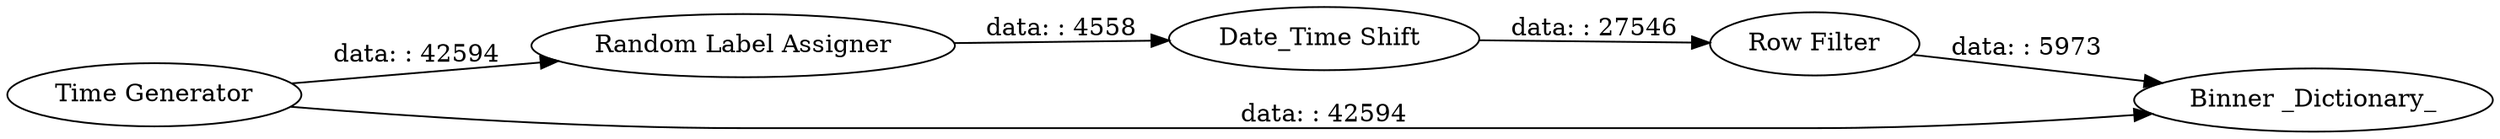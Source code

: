 digraph {
	"-5610232155001581107_2" [label="Random Label Assigner"]
	"-5610232155001581107_1" [label="Time Generator"]
	"-5610232155001581107_3" [label="Date_Time Shift "]
	"-5610232155001581107_4" [label="Row Filter"]
	"-5610232155001581107_5" [label="Binner _Dictionary_"]
	"-5610232155001581107_1" -> "-5610232155001581107_5" [label="data: : 42594"]
	"-5610232155001581107_2" -> "-5610232155001581107_3" [label="data: : 4558"]
	"-5610232155001581107_3" -> "-5610232155001581107_4" [label="data: : 27546"]
	"-5610232155001581107_1" -> "-5610232155001581107_2" [label="data: : 42594"]
	"-5610232155001581107_4" -> "-5610232155001581107_5" [label="data: : 5973"]
	rankdir=LR
}
